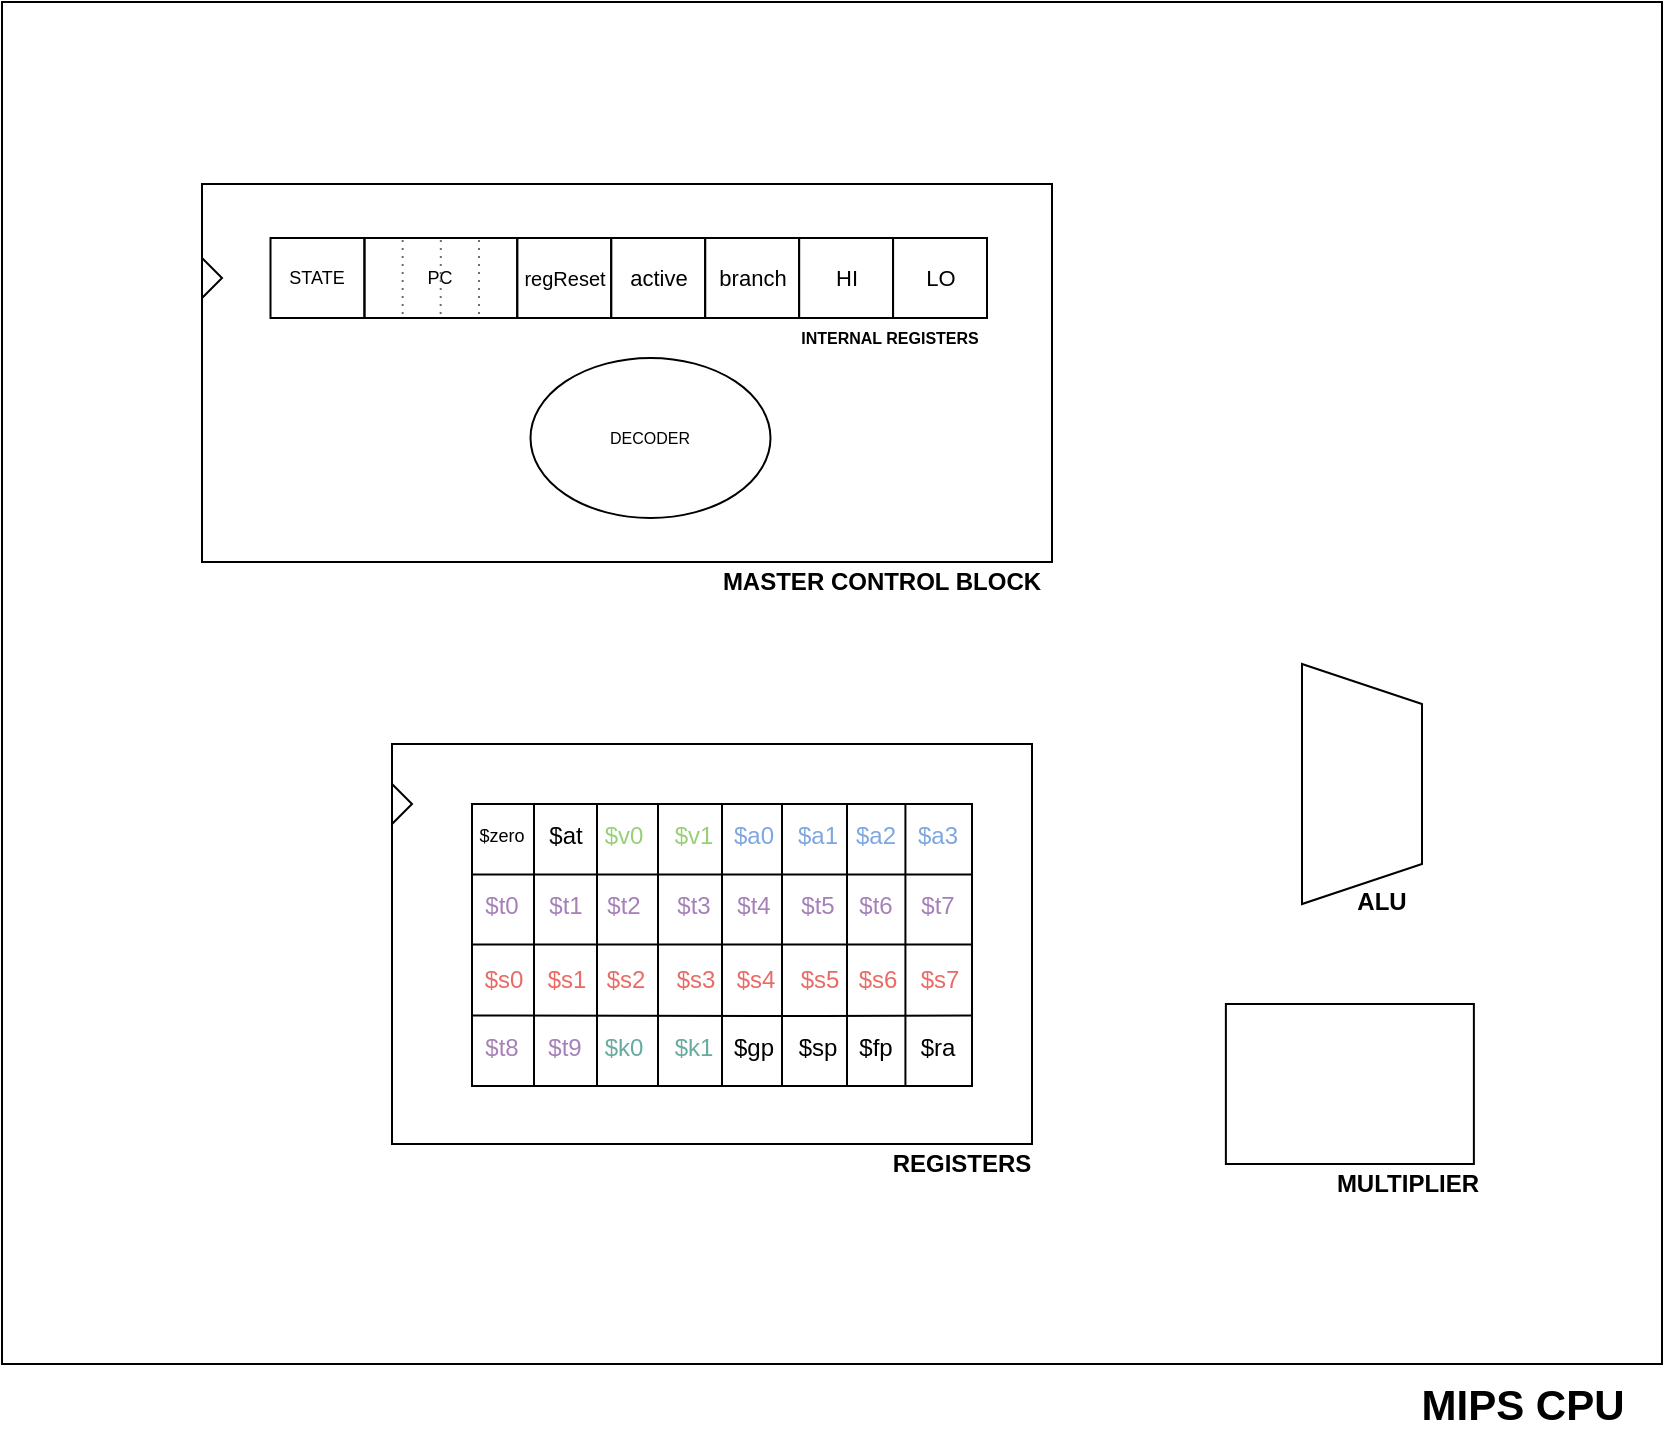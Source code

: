 <mxfile version="14.0.0" type="github">
  <diagram name="Page-1" id="c4acf3e9-155e-7222-9cf6-157b1a14988f">
    <mxGraphModel dx="1688" dy="872" grid="1" gridSize="10" guides="1" tooltips="1" connect="1" arrows="1" fold="1" page="1" pageScale="1" pageWidth="1169" pageHeight="827" background="#ffffff" math="0" shadow="0">
      <root>
        <mxCell id="0" />
        <mxCell id="1" parent="0" />
        <mxCell id="EH1okrl17HNzEjOL1Jwx-92" value="" style="rounded=0;whiteSpace=wrap;html=1;glass=1;fillColor=none;gradientColor=none;fontSize=8;fontColor=#000000;" vertex="1" parent="1">
          <mxGeometry x="170" y="29" width="830" height="681" as="geometry" />
        </mxCell>
        <mxCell id="EH1okrl17HNzEjOL1Jwx-6" value="" style="shape=trapezoid;perimeter=trapezoidPerimeter;whiteSpace=wrap;html=1;fixedSize=1;fillColor=none;rotation=90;" vertex="1" parent="1">
          <mxGeometry x="790" y="390" width="120" height="60" as="geometry" />
        </mxCell>
        <mxCell id="EH1okrl17HNzEjOL1Jwx-7" value="&lt;b&gt;ALU&lt;/b&gt;" style="text;html=1;strokeColor=none;fillColor=none;align=center;verticalAlign=middle;whiteSpace=wrap;rounded=0;" vertex="1" parent="1">
          <mxGeometry x="840" y="469" width="40" height="20" as="geometry" />
        </mxCell>
        <mxCell id="EH1okrl17HNzEjOL1Jwx-12" value="" style="rounded=0;whiteSpace=wrap;html=1;fillColor=none;" vertex="1" parent="1">
          <mxGeometry x="781.94" y="530" width="124" height="80" as="geometry" />
        </mxCell>
        <mxCell id="EH1okrl17HNzEjOL1Jwx-13" value="MULTIPLIER" style="text;html=1;strokeColor=none;fillColor=none;align=center;verticalAlign=middle;whiteSpace=wrap;rounded=0;fontStyle=1" vertex="1" parent="1">
          <mxGeometry x="828.06" y="610" width="90" height="20" as="geometry" />
        </mxCell>
        <mxCell id="EH1okrl17HNzEjOL1Jwx-88" value="" style="group" vertex="1" connectable="0" parent="1">
          <mxGeometry x="365" y="400" width="330" height="220" as="geometry" />
        </mxCell>
        <mxCell id="EH1okrl17HNzEjOL1Jwx-10" value="REGISTERS" style="text;html=1;strokeColor=none;fillColor=none;align=center;verticalAlign=middle;whiteSpace=wrap;rounded=0;fontStyle=1" vertex="1" parent="EH1okrl17HNzEjOL1Jwx-88">
          <mxGeometry x="240" y="200" width="90" height="20" as="geometry" />
        </mxCell>
        <mxCell id="EH1okrl17HNzEjOL1Jwx-70" value="" style="group" vertex="1" connectable="0" parent="EH1okrl17HNzEjOL1Jwx-88">
          <mxGeometry width="320" height="200" as="geometry" />
        </mxCell>
        <mxCell id="EH1okrl17HNzEjOL1Jwx-67" value="" style="rounded=0;whiteSpace=wrap;html=1;glass=1;gradientColor=none;fontSize=9;fontColor=#67AB9F;fillColor=none;" vertex="1" parent="EH1okrl17HNzEjOL1Jwx-70">
          <mxGeometry width="320" height="200" as="geometry" />
        </mxCell>
        <mxCell id="EH1okrl17HNzEjOL1Jwx-69" value="" style="group" vertex="1" connectable="0" parent="EH1okrl17HNzEjOL1Jwx-70">
          <mxGeometry x="35" y="30" width="259" height="141" as="geometry" />
        </mxCell>
        <mxCell id="EH1okrl17HNzEjOL1Jwx-9" value="" style="rounded=0;whiteSpace=wrap;html=1;fillColor=none;" vertex="1" parent="EH1okrl17HNzEjOL1Jwx-69">
          <mxGeometry x="5" width="250" height="141" as="geometry" />
        </mxCell>
        <mxCell id="EH1okrl17HNzEjOL1Jwx-20" value="" style="endArrow=none;html=1;entryX=1;entryY=0.75;entryDx=0;entryDy=0;exitX=0;exitY=0.75;exitDx=0;exitDy=0;" edge="1" parent="EH1okrl17HNzEjOL1Jwx-69" source="EH1okrl17HNzEjOL1Jwx-9" target="EH1okrl17HNzEjOL1Jwx-9">
          <mxGeometry width="50" height="50" as="geometry">
            <mxPoint x="137.5" y="70" as="sourcePoint" />
            <mxPoint x="187.5" y="20" as="targetPoint" />
            <Array as="points">
              <mxPoint x="170" y="106" />
            </Array>
          </mxGeometry>
        </mxCell>
        <mxCell id="EH1okrl17HNzEjOL1Jwx-21" value="" style="endArrow=none;html=1;entryX=1;entryY=0.75;entryDx=0;entryDy=0;exitX=0;exitY=0.75;exitDx=0;exitDy=0;" edge="1" parent="EH1okrl17HNzEjOL1Jwx-69">
          <mxGeometry width="50" height="50" as="geometry">
            <mxPoint x="5" y="70.21" as="sourcePoint" />
            <mxPoint x="255" y="70.21" as="targetPoint" />
          </mxGeometry>
        </mxCell>
        <mxCell id="EH1okrl17HNzEjOL1Jwx-22" value="" style="endArrow=none;html=1;entryX=1;entryY=0.25;entryDx=0;entryDy=0;exitX=0;exitY=0.25;exitDx=0;exitDy=0;" edge="1" parent="EH1okrl17HNzEjOL1Jwx-69" source="EH1okrl17HNzEjOL1Jwx-9" target="EH1okrl17HNzEjOL1Jwx-9">
          <mxGeometry width="50" height="50" as="geometry">
            <mxPoint x="5" y="40.0" as="sourcePoint" />
            <mxPoint x="255" y="40.0" as="targetPoint" />
          </mxGeometry>
        </mxCell>
        <mxCell id="EH1okrl17HNzEjOL1Jwx-23" value="" style="endArrow=none;html=1;entryX=0.75;entryY=0;entryDx=0;entryDy=0;exitX=0.75;exitY=1;exitDx=0;exitDy=0;" edge="1" parent="EH1okrl17HNzEjOL1Jwx-69" source="EH1okrl17HNzEjOL1Jwx-9" target="EH1okrl17HNzEjOL1Jwx-9">
          <mxGeometry width="50" height="50" as="geometry">
            <mxPoint x="351" y="40" as="sourcePoint" />
            <mxPoint x="401" y="-10" as="targetPoint" />
          </mxGeometry>
        </mxCell>
        <mxCell id="EH1okrl17HNzEjOL1Jwx-24" value="" style="endArrow=none;html=1;exitX=0.75;exitY=1;exitDx=0;exitDy=0;" edge="1" parent="EH1okrl17HNzEjOL1Jwx-69" target="EH1okrl17HNzEjOL1Jwx-9">
          <mxGeometry width="50" height="50" as="geometry">
            <mxPoint x="131" y="141" as="sourcePoint" />
            <mxPoint x="131" as="targetPoint" />
          </mxGeometry>
        </mxCell>
        <mxCell id="EH1okrl17HNzEjOL1Jwx-25" value="" style="endArrow=none;html=1;entryX=0.5;entryY=0;entryDx=0;entryDy=0;exitX=0.5;exitY=1;exitDx=0;exitDy=0;" edge="1" parent="EH1okrl17HNzEjOL1Jwx-69" source="EH1okrl17HNzEjOL1Jwx-9" target="EH1okrl17HNzEjOL1Jwx-9">
          <mxGeometry width="50" height="50" as="geometry">
            <mxPoint x="202.5" y="151" as="sourcePoint" />
            <mxPoint x="202.5" y="10" as="targetPoint" />
          </mxGeometry>
        </mxCell>
        <mxCell id="EH1okrl17HNzEjOL1Jwx-26" value="" style="endArrow=none;html=1;entryX=0.25;entryY=0;entryDx=0;entryDy=0;exitX=0.25;exitY=1;exitDx=0;exitDy=0;" edge="1" parent="EH1okrl17HNzEjOL1Jwx-69" source="EH1okrl17HNzEjOL1Jwx-9" target="EH1okrl17HNzEjOL1Jwx-9">
          <mxGeometry width="50" height="50" as="geometry">
            <mxPoint x="140" y="151" as="sourcePoint" />
            <mxPoint x="140" y="10" as="targetPoint" />
          </mxGeometry>
        </mxCell>
        <mxCell id="EH1okrl17HNzEjOL1Jwx-27" value="" style="endArrow=none;html=1;entryX=0.25;entryY=0;entryDx=0;entryDy=0;exitX=0.25;exitY=1;exitDx=0;exitDy=0;" edge="1" parent="EH1okrl17HNzEjOL1Jwx-69">
          <mxGeometry width="50" height="50" as="geometry">
            <mxPoint x="98" y="141" as="sourcePoint" />
            <mxPoint x="98" as="targetPoint" />
          </mxGeometry>
        </mxCell>
        <mxCell id="EH1okrl17HNzEjOL1Jwx-28" value="" style="endArrow=none;html=1;entryX=0.25;entryY=0;entryDx=0;entryDy=0;exitX=0.25;exitY=1;exitDx=0;exitDy=0;" edge="1" parent="EH1okrl17HNzEjOL1Jwx-69">
          <mxGeometry width="50" height="50" as="geometry">
            <mxPoint x="36" y="141" as="sourcePoint" />
            <mxPoint x="36" as="targetPoint" />
          </mxGeometry>
        </mxCell>
        <mxCell id="EH1okrl17HNzEjOL1Jwx-31" value="" style="endArrow=none;html=1;entryX=0.25;entryY=0;entryDx=0;entryDy=0;exitX=0.25;exitY=1;exitDx=0;exitDy=0;" edge="1" parent="EH1okrl17HNzEjOL1Jwx-69">
          <mxGeometry width="50" height="50" as="geometry">
            <mxPoint x="160" y="141" as="sourcePoint" />
            <mxPoint x="160" as="targetPoint" />
          </mxGeometry>
        </mxCell>
        <mxCell id="EH1okrl17HNzEjOL1Jwx-32" value="" style="endArrow=none;html=1;entryX=0.25;entryY=0;entryDx=0;entryDy=0;exitX=0.25;exitY=1;exitDx=0;exitDy=0;" edge="1" parent="EH1okrl17HNzEjOL1Jwx-69">
          <mxGeometry width="50" height="50" as="geometry">
            <mxPoint x="221.71" y="141" as="sourcePoint" />
            <mxPoint x="221.71" as="targetPoint" />
          </mxGeometry>
        </mxCell>
        <mxCell id="EH1okrl17HNzEjOL1Jwx-33" value="$zero" style="text;html=1;strokeColor=none;fillColor=none;align=center;verticalAlign=middle;whiteSpace=wrap;rounded=0;fontSize=9;" vertex="1" parent="EH1okrl17HNzEjOL1Jwx-69">
          <mxGeometry y="6" width="40" height="20" as="geometry" />
        </mxCell>
        <mxCell id="EH1okrl17HNzEjOL1Jwx-34" value="&lt;font style=&quot;font-size: 12px&quot;&gt;$at&lt;/font&gt;" style="text;html=1;strokeColor=none;fillColor=none;align=center;verticalAlign=middle;whiteSpace=wrap;rounded=0;fontSize=9;" vertex="1" parent="EH1okrl17HNzEjOL1Jwx-69">
          <mxGeometry x="32" y="6" width="40" height="20" as="geometry" />
        </mxCell>
        <mxCell id="EH1okrl17HNzEjOL1Jwx-35" value="&lt;font style=&quot;font-size: 12px&quot;&gt;$v0&lt;/font&gt;" style="text;html=1;align=center;verticalAlign=middle;whiteSpace=wrap;rounded=0;fontSize=9;fontColor=#97D077;" vertex="1" parent="EH1okrl17HNzEjOL1Jwx-69">
          <mxGeometry x="61" y="6" width="40" height="20" as="geometry" />
        </mxCell>
        <mxCell id="EH1okrl17HNzEjOL1Jwx-36" value="&lt;font style=&quot;font-size: 12px&quot;&gt;$v1&lt;/font&gt;" style="text;html=1;align=center;verticalAlign=middle;whiteSpace=wrap;rounded=0;fontSize=9;fontColor=#97D077;" vertex="1" parent="EH1okrl17HNzEjOL1Jwx-69">
          <mxGeometry x="96" y="6" width="40" height="20" as="geometry" />
        </mxCell>
        <mxCell id="EH1okrl17HNzEjOL1Jwx-37" value="&lt;span style=&quot;font-size: 12px&quot;&gt;$a0&lt;/span&gt;" style="text;html=1;strokeColor=none;fillColor=none;align=center;verticalAlign=middle;whiteSpace=wrap;rounded=0;fontSize=9;fontColor=#7EA6E0;" vertex="1" parent="EH1okrl17HNzEjOL1Jwx-69">
          <mxGeometry x="126" y="6" width="40" height="20" as="geometry" />
        </mxCell>
        <mxCell id="EH1okrl17HNzEjOL1Jwx-38" value="&lt;span style=&quot;font-size: 12px&quot;&gt;$a1&lt;/span&gt;" style="text;html=1;strokeColor=none;fillColor=none;align=center;verticalAlign=middle;whiteSpace=wrap;rounded=0;fontSize=9;fontColor=#7EA6E0;" vertex="1" parent="EH1okrl17HNzEjOL1Jwx-69">
          <mxGeometry x="158" y="6" width="40" height="20" as="geometry" />
        </mxCell>
        <mxCell id="EH1okrl17HNzEjOL1Jwx-39" value="&lt;span style=&quot;font-size: 12px&quot;&gt;$a2&lt;/span&gt;" style="text;html=1;strokeColor=none;fillColor=none;align=center;verticalAlign=middle;whiteSpace=wrap;rounded=0;fontSize=9;fontColor=#7EA6E0;" vertex="1" parent="EH1okrl17HNzEjOL1Jwx-69">
          <mxGeometry x="186.5" y="6" width="40" height="20" as="geometry" />
        </mxCell>
        <mxCell id="EH1okrl17HNzEjOL1Jwx-40" value="&lt;span style=&quot;font-size: 12px&quot;&gt;$a3&lt;/span&gt;" style="text;html=1;strokeColor=none;fillColor=none;align=center;verticalAlign=middle;whiteSpace=wrap;rounded=0;fontSize=9;fontColor=#7EA6E0;" vertex="1" parent="EH1okrl17HNzEjOL1Jwx-69">
          <mxGeometry x="218" y="6" width="40" height="20" as="geometry" />
        </mxCell>
        <mxCell id="EH1okrl17HNzEjOL1Jwx-41" value="&lt;span style=&quot;font-size: 12px&quot;&gt;$t0&lt;/span&gt;" style="text;html=1;strokeColor=none;fillColor=none;align=center;verticalAlign=middle;whiteSpace=wrap;rounded=0;fontSize=9;fontColor=#A680B8;" vertex="1" parent="EH1okrl17HNzEjOL1Jwx-69">
          <mxGeometry y="41" width="40" height="20" as="geometry" />
        </mxCell>
        <mxCell id="EH1okrl17HNzEjOL1Jwx-42" value="&lt;font style=&quot;font-size: 12px&quot;&gt;$t1&lt;/font&gt;" style="text;html=1;strokeColor=none;fillColor=none;align=center;verticalAlign=middle;whiteSpace=wrap;rounded=0;fontSize=9;fontColor=#A680B8;" vertex="1" parent="EH1okrl17HNzEjOL1Jwx-69">
          <mxGeometry x="32" y="41" width="40" height="20" as="geometry" />
        </mxCell>
        <mxCell id="EH1okrl17HNzEjOL1Jwx-43" value="&lt;font style=&quot;font-size: 12px&quot;&gt;$t2&lt;/font&gt;" style="text;html=1;strokeColor=none;fillColor=none;align=center;verticalAlign=middle;whiteSpace=wrap;rounded=0;fontSize=9;fontColor=#A680B8;" vertex="1" parent="EH1okrl17HNzEjOL1Jwx-69">
          <mxGeometry x="61" y="41" width="40" height="20" as="geometry" />
        </mxCell>
        <mxCell id="EH1okrl17HNzEjOL1Jwx-44" value="&lt;font style=&quot;font-size: 12px&quot;&gt;$t3&lt;/font&gt;" style="text;html=1;strokeColor=none;fillColor=none;align=center;verticalAlign=middle;whiteSpace=wrap;rounded=0;fontSize=9;fontColor=#A680B8;" vertex="1" parent="EH1okrl17HNzEjOL1Jwx-69">
          <mxGeometry x="96" y="41" width="40" height="20" as="geometry" />
        </mxCell>
        <mxCell id="EH1okrl17HNzEjOL1Jwx-45" value="&lt;span style=&quot;font-size: 12px&quot;&gt;$t4&lt;/span&gt;" style="text;html=1;strokeColor=none;fillColor=none;align=center;verticalAlign=middle;whiteSpace=wrap;rounded=0;fontSize=9;fontColor=#A680B8;" vertex="1" parent="EH1okrl17HNzEjOL1Jwx-69">
          <mxGeometry x="126" y="41" width="40" height="20" as="geometry" />
        </mxCell>
        <mxCell id="EH1okrl17HNzEjOL1Jwx-46" value="&lt;span style=&quot;font-size: 12px&quot;&gt;$t5&lt;/span&gt;" style="text;html=1;strokeColor=none;fillColor=none;align=center;verticalAlign=middle;whiteSpace=wrap;rounded=0;fontSize=9;fontColor=#A680B8;" vertex="1" parent="EH1okrl17HNzEjOL1Jwx-69">
          <mxGeometry x="158" y="41" width="40" height="20" as="geometry" />
        </mxCell>
        <mxCell id="EH1okrl17HNzEjOL1Jwx-47" value="&lt;span style=&quot;font-size: 12px&quot;&gt;$t6&lt;/span&gt;" style="text;html=1;strokeColor=none;fillColor=none;align=center;verticalAlign=middle;whiteSpace=wrap;rounded=0;fontSize=9;fontColor=#A680B8;" vertex="1" parent="EH1okrl17HNzEjOL1Jwx-69">
          <mxGeometry x="186.5" y="41" width="40" height="20" as="geometry" />
        </mxCell>
        <mxCell id="EH1okrl17HNzEjOL1Jwx-48" value="&lt;span style=&quot;font-size: 12px&quot;&gt;$t7&lt;/span&gt;" style="text;html=1;strokeColor=none;fillColor=none;align=center;verticalAlign=middle;whiteSpace=wrap;rounded=0;fontSize=9;fontColor=#A680B8;" vertex="1" parent="EH1okrl17HNzEjOL1Jwx-69">
          <mxGeometry x="218" y="41" width="40" height="20" as="geometry" />
        </mxCell>
        <mxCell id="EH1okrl17HNzEjOL1Jwx-49" value="&lt;span style=&quot;font-size: 12px&quot;&gt;$s0&lt;/span&gt;" style="text;html=1;strokeColor=none;fillColor=none;align=center;verticalAlign=middle;whiteSpace=wrap;rounded=0;fontSize=9;fontColor=#EA6B66;" vertex="1" parent="EH1okrl17HNzEjOL1Jwx-69">
          <mxGeometry x="1" y="78" width="40" height="20" as="geometry" />
        </mxCell>
        <mxCell id="EH1okrl17HNzEjOL1Jwx-50" value="&lt;font style=&quot;font-size: 12px&quot;&gt;$s1&lt;/font&gt;" style="text;html=1;strokeColor=none;fillColor=none;align=center;verticalAlign=middle;whiteSpace=wrap;rounded=0;fontSize=9;fontColor=#EA6B66;" vertex="1" parent="EH1okrl17HNzEjOL1Jwx-69">
          <mxGeometry x="33" y="78" width="39" height="20" as="geometry" />
        </mxCell>
        <mxCell id="EH1okrl17HNzEjOL1Jwx-51" value="&lt;font style=&quot;font-size: 12px&quot;&gt;$s2&lt;/font&gt;" style="text;html=1;strokeColor=none;fillColor=none;align=center;verticalAlign=middle;whiteSpace=wrap;rounded=0;fontSize=9;fontColor=#EA6B66;" vertex="1" parent="EH1okrl17HNzEjOL1Jwx-69">
          <mxGeometry x="62" y="78" width="40" height="20" as="geometry" />
        </mxCell>
        <mxCell id="EH1okrl17HNzEjOL1Jwx-52" value="&lt;font style=&quot;font-size: 12px&quot;&gt;$s3&lt;/font&gt;" style="text;html=1;strokeColor=none;fillColor=none;align=center;verticalAlign=middle;whiteSpace=wrap;rounded=0;fontSize=9;fontColor=#EA6B66;" vertex="1" parent="EH1okrl17HNzEjOL1Jwx-69">
          <mxGeometry x="97" y="78" width="40" height="20" as="geometry" />
        </mxCell>
        <mxCell id="EH1okrl17HNzEjOL1Jwx-53" value="&lt;span style=&quot;font-size: 12px&quot;&gt;$s4&lt;/span&gt;" style="text;html=1;strokeColor=none;fillColor=none;align=center;verticalAlign=middle;whiteSpace=wrap;rounded=0;fontSize=9;fontColor=#EA6B66;" vertex="1" parent="EH1okrl17HNzEjOL1Jwx-69">
          <mxGeometry x="127" y="78" width="40" height="20" as="geometry" />
        </mxCell>
        <mxCell id="EH1okrl17HNzEjOL1Jwx-54" value="&lt;span style=&quot;font-size: 12px&quot;&gt;$s5&lt;/span&gt;" style="text;html=1;strokeColor=none;fillColor=none;align=center;verticalAlign=middle;whiteSpace=wrap;rounded=0;fontSize=9;fontColor=#EA6B66;" vertex="1" parent="EH1okrl17HNzEjOL1Jwx-69">
          <mxGeometry x="157" y="78" width="44" height="20" as="geometry" />
        </mxCell>
        <mxCell id="EH1okrl17HNzEjOL1Jwx-55" value="&lt;span style=&quot;font-size: 12px&quot;&gt;$s6&lt;/span&gt;" style="text;html=1;strokeColor=none;fillColor=none;align=center;verticalAlign=middle;whiteSpace=wrap;rounded=0;fontSize=9;fontColor=#EA6B66;" vertex="1" parent="EH1okrl17HNzEjOL1Jwx-69">
          <mxGeometry x="187.5" y="78" width="40" height="20" as="geometry" />
        </mxCell>
        <mxCell id="EH1okrl17HNzEjOL1Jwx-56" value="&lt;span style=&quot;font-size: 12px&quot;&gt;$s7&lt;/span&gt;" style="text;html=1;strokeColor=none;fillColor=none;align=center;verticalAlign=middle;whiteSpace=wrap;rounded=0;fontSize=9;fontColor=#EA6B66;" vertex="1" parent="EH1okrl17HNzEjOL1Jwx-69">
          <mxGeometry x="219" y="78" width="40" height="20" as="geometry" />
        </mxCell>
        <mxCell id="EH1okrl17HNzEjOL1Jwx-57" value="&lt;span style=&quot;font-size: 12px&quot;&gt;$t8&lt;/span&gt;" style="text;html=1;strokeColor=none;fillColor=none;align=center;verticalAlign=middle;whiteSpace=wrap;rounded=0;fontSize=9;fontColor=#A680B8;" vertex="1" parent="EH1okrl17HNzEjOL1Jwx-69">
          <mxGeometry y="112" width="40" height="20" as="geometry" />
        </mxCell>
        <mxCell id="EH1okrl17HNzEjOL1Jwx-58" value="&lt;font style=&quot;font-size: 12px&quot;&gt;$t9&lt;/font&gt;" style="text;html=1;strokeColor=none;fillColor=none;align=center;verticalAlign=middle;whiteSpace=wrap;rounded=0;fontSize=9;fontColor=#A680B8;" vertex="1" parent="EH1okrl17HNzEjOL1Jwx-69">
          <mxGeometry x="32" y="112" width="39" height="20" as="geometry" />
        </mxCell>
        <mxCell id="EH1okrl17HNzEjOL1Jwx-59" value="&lt;font style=&quot;font-size: 12px&quot;&gt;$k0&lt;/font&gt;" style="text;html=1;strokeColor=none;fillColor=none;align=center;verticalAlign=middle;whiteSpace=wrap;rounded=0;fontSize=9;fontColor=#67AB9F;" vertex="1" parent="EH1okrl17HNzEjOL1Jwx-69">
          <mxGeometry x="61" y="112" width="40" height="20" as="geometry" />
        </mxCell>
        <mxCell id="EH1okrl17HNzEjOL1Jwx-60" value="&lt;font style=&quot;font-size: 12px&quot;&gt;$k1&lt;/font&gt;" style="text;html=1;strokeColor=none;fillColor=none;align=center;verticalAlign=middle;whiteSpace=wrap;rounded=0;fontSize=9;fontColor=#67AB9F;" vertex="1" parent="EH1okrl17HNzEjOL1Jwx-69">
          <mxGeometry x="96" y="112" width="40" height="20" as="geometry" />
        </mxCell>
        <mxCell id="EH1okrl17HNzEjOL1Jwx-61" value="&lt;span style=&quot;font-size: 12px&quot;&gt;$gp&lt;/span&gt;" style="text;html=1;strokeColor=none;fillColor=none;align=center;verticalAlign=middle;whiteSpace=wrap;rounded=0;fontSize=9;" vertex="1" parent="EH1okrl17HNzEjOL1Jwx-69">
          <mxGeometry x="126" y="112" width="40" height="20" as="geometry" />
        </mxCell>
        <mxCell id="EH1okrl17HNzEjOL1Jwx-62" value="&lt;span style=&quot;font-size: 12px&quot;&gt;$sp&lt;/span&gt;" style="text;html=1;strokeColor=none;fillColor=none;align=center;verticalAlign=middle;whiteSpace=wrap;rounded=0;fontSize=9;" vertex="1" parent="EH1okrl17HNzEjOL1Jwx-69">
          <mxGeometry x="158" y="112" width="40" height="20" as="geometry" />
        </mxCell>
        <mxCell id="EH1okrl17HNzEjOL1Jwx-63" value="&lt;span style=&quot;font-size: 12px&quot;&gt;$fp&lt;/span&gt;" style="text;html=1;strokeColor=none;fillColor=none;align=center;verticalAlign=middle;whiteSpace=wrap;rounded=0;fontSize=9;" vertex="1" parent="EH1okrl17HNzEjOL1Jwx-69">
          <mxGeometry x="186.5" y="112" width="40" height="20" as="geometry" />
        </mxCell>
        <mxCell id="EH1okrl17HNzEjOL1Jwx-64" value="&lt;span style=&quot;font-size: 12px&quot;&gt;$ra&lt;/span&gt;" style="text;html=1;strokeColor=none;fillColor=none;align=center;verticalAlign=middle;whiteSpace=wrap;rounded=0;fontSize=9;" vertex="1" parent="EH1okrl17HNzEjOL1Jwx-69">
          <mxGeometry x="218" y="112" width="40" height="20" as="geometry" />
        </mxCell>
        <mxCell id="EH1okrl17HNzEjOL1Jwx-71" value="" style="triangle;whiteSpace=wrap;html=1;glass=1;fillColor=none;gradientColor=none;fontSize=9;fontColor=#67AB9F;" vertex="1" parent="EH1okrl17HNzEjOL1Jwx-70">
          <mxGeometry y="20" width="10" height="20" as="geometry" />
        </mxCell>
        <mxCell id="EH1okrl17HNzEjOL1Jwx-3" value="" style="rounded=0;whiteSpace=wrap;html=1;fillColor=none;" vertex="1" parent="1">
          <mxGeometry x="270" y="120" width="425" height="189" as="geometry" />
        </mxCell>
        <mxCell id="EH1okrl17HNzEjOL1Jwx-4" value="MASTER CONTROL BLOCK" style="text;html=1;strokeColor=none;fillColor=none;align=center;verticalAlign=middle;whiteSpace=wrap;rounded=0;fontStyle=1" vertex="1" parent="1">
          <mxGeometry x="525" y="309" width="170" height="20" as="geometry" />
        </mxCell>
        <mxCell id="EH1okrl17HNzEjOL1Jwx-83" value="INTERNAL REGISTERS" style="text;html=1;strokeColor=none;fillColor=none;align=center;verticalAlign=middle;whiteSpace=wrap;rounded=0;glass=1;fontSize=8;fontColor=#000000;fontStyle=1" vertex="1" parent="1">
          <mxGeometry x="554.25" y="187" width="120" height="20" as="geometry" />
        </mxCell>
        <mxCell id="EH1okrl17HNzEjOL1Jwx-84" value="DECODER" style="ellipse;whiteSpace=wrap;html=1;glass=1;fillColor=none;gradientColor=none;fontSize=8;fontColor=#000000;" vertex="1" parent="1">
          <mxGeometry x="434.25" y="207" width="120" height="80" as="geometry" />
        </mxCell>
        <mxCell id="EH1okrl17HNzEjOL1Jwx-85" value="" style="group" vertex="1" connectable="0" parent="1">
          <mxGeometry x="304.25" y="147" width="358.25" height="40" as="geometry" />
        </mxCell>
        <mxCell id="EH1okrl17HNzEjOL1Jwx-72" value="STATE" style="rounded=0;whiteSpace=wrap;html=1;glass=1;fillColor=none;gradientColor=none;fontSize=9;" vertex="1" parent="EH1okrl17HNzEjOL1Jwx-85">
          <mxGeometry width="46.976" height="40" as="geometry" />
        </mxCell>
        <mxCell id="EH1okrl17HNzEjOL1Jwx-77" value="&lt;font style=&quot;font-size: 10px;&quot;&gt;regReset&lt;/font&gt;" style="rounded=0;whiteSpace=wrap;html=1;glass=1;fillColor=none;gradientColor=none;fontSize=10;" vertex="1" parent="EH1okrl17HNzEjOL1Jwx-85">
          <mxGeometry x="123.371" width="46.976" height="40" as="geometry" />
        </mxCell>
        <mxCell id="EH1okrl17HNzEjOL1Jwx-78" value="&lt;font style=&quot;font-size: 11px;&quot;&gt;active&lt;/font&gt;" style="rounded=0;whiteSpace=wrap;html=1;glass=1;fillColor=none;gradientColor=none;fontSize=11;" vertex="1" parent="EH1okrl17HNzEjOL1Jwx-85">
          <mxGeometry x="170.347" width="46.976" height="40" as="geometry" />
        </mxCell>
        <mxCell id="EH1okrl17HNzEjOL1Jwx-79" value="&lt;font style=&quot;font-size: 11px&quot;&gt;branch&lt;/font&gt;" style="rounded=0;whiteSpace=wrap;html=1;glass=1;fillColor=none;gradientColor=none;fontSize=11;" vertex="1" parent="EH1okrl17HNzEjOL1Jwx-85">
          <mxGeometry x="217.323" width="46.976" height="40" as="geometry" />
        </mxCell>
        <mxCell id="EH1okrl17HNzEjOL1Jwx-80" value="" style="group" vertex="1" connectable="0" parent="EH1okrl17HNzEjOL1Jwx-85">
          <mxGeometry x="46.976" width="76.395" height="40" as="geometry" />
        </mxCell>
        <mxCell id="EH1okrl17HNzEjOL1Jwx-73" value="PC" style="rounded=0;whiteSpace=wrap;html=1;glass=1;fillColor=none;gradientColor=none;fontSize=9;" vertex="1" parent="EH1okrl17HNzEjOL1Jwx-80">
          <mxGeometry width="76.395" height="40" as="geometry" />
        </mxCell>
        <mxCell id="EH1okrl17HNzEjOL1Jwx-74" value="" style="endArrow=none;dashed=1;html=1;dashPattern=1 3;strokeWidth=1;fontSize=7;fontColor=#000000;exitX=0.25;exitY=0;exitDx=0;exitDy=0;entryX=0.25;entryY=1;entryDx=0;entryDy=0;strokeColor=#6E6E6E;horizontal=1;" edge="1" parent="EH1okrl17HNzEjOL1Jwx-80">
          <mxGeometry width="50" height="50" relative="1" as="geometry">
            <mxPoint x="19.099" y="1" as="sourcePoint" />
            <mxPoint x="19.099" y="41" as="targetPoint" />
          </mxGeometry>
        </mxCell>
        <mxCell id="EH1okrl17HNzEjOL1Jwx-75" value="" style="endArrow=none;dashed=1;html=1;dashPattern=1 3;strokeWidth=1;fontSize=7;fontColor=#000000;exitX=0.5;exitY=0;exitDx=0;exitDy=0;entryX=0.25;entryY=1;entryDx=0;entryDy=0;strokeColor=#6E6E6E;" edge="1" parent="EH1okrl17HNzEjOL1Jwx-80">
          <mxGeometry width="50" height="50" relative="1" as="geometry">
            <mxPoint x="38.198" y="1" as="sourcePoint" />
            <mxPoint x="38.083" y="41" as="targetPoint" />
          </mxGeometry>
        </mxCell>
        <mxCell id="EH1okrl17HNzEjOL1Jwx-76" value="" style="endArrow=none;dashed=1;html=1;dashPattern=1 3;strokeWidth=1;fontSize=7;fontColor=#000000;exitX=0.75;exitY=0;exitDx=0;exitDy=0;entryX=0.75;entryY=1;entryDx=0;entryDy=0;strokeColor=#6E6E6E;" edge="1" parent="EH1okrl17HNzEjOL1Jwx-80">
          <mxGeometry width="50" height="50" relative="1" as="geometry">
            <mxPoint x="57.296" y="1" as="sourcePoint" />
            <mxPoint x="57.296" y="41" as="targetPoint" />
          </mxGeometry>
        </mxCell>
        <mxCell id="EH1okrl17HNzEjOL1Jwx-81" value="&lt;font style=&quot;font-size: 11px&quot;&gt;HI&lt;/font&gt;" style="rounded=0;whiteSpace=wrap;html=1;glass=1;fillColor=none;gradientColor=none;fontSize=11;" vertex="1" parent="EH1okrl17HNzEjOL1Jwx-85">
          <mxGeometry x="264.298" width="46.976" height="40" as="geometry" />
        </mxCell>
        <mxCell id="EH1okrl17HNzEjOL1Jwx-82" value="&lt;font style=&quot;font-size: 11px&quot;&gt;LO&lt;/font&gt;" style="rounded=0;whiteSpace=wrap;html=1;glass=1;fillColor=none;gradientColor=none;fontSize=11;" vertex="1" parent="EH1okrl17HNzEjOL1Jwx-85">
          <mxGeometry x="311.274" width="46.976" height="40" as="geometry" />
        </mxCell>
        <mxCell id="EH1okrl17HNzEjOL1Jwx-86" value="" style="triangle;whiteSpace=wrap;html=1;glass=1;fillColor=none;gradientColor=none;fontSize=9;fontColor=#67AB9F;" vertex="1" parent="1">
          <mxGeometry x="270" y="157" width="10" height="20" as="geometry" />
        </mxCell>
        <mxCell id="EH1okrl17HNzEjOL1Jwx-2" value="&lt;font style=&quot;font-size: 21px&quot;&gt;MIPS CPU&lt;/font&gt;" style="text;html=1;resizable=0;autosize=1;align=center;verticalAlign=middle;points=[];fillColor=none;strokeColor=none;rounded=0;fontStyle=1" vertex="1" parent="1">
          <mxGeometry x="870" y="720" width="120" height="20" as="geometry" />
        </mxCell>
      </root>
    </mxGraphModel>
  </diagram>
</mxfile>
